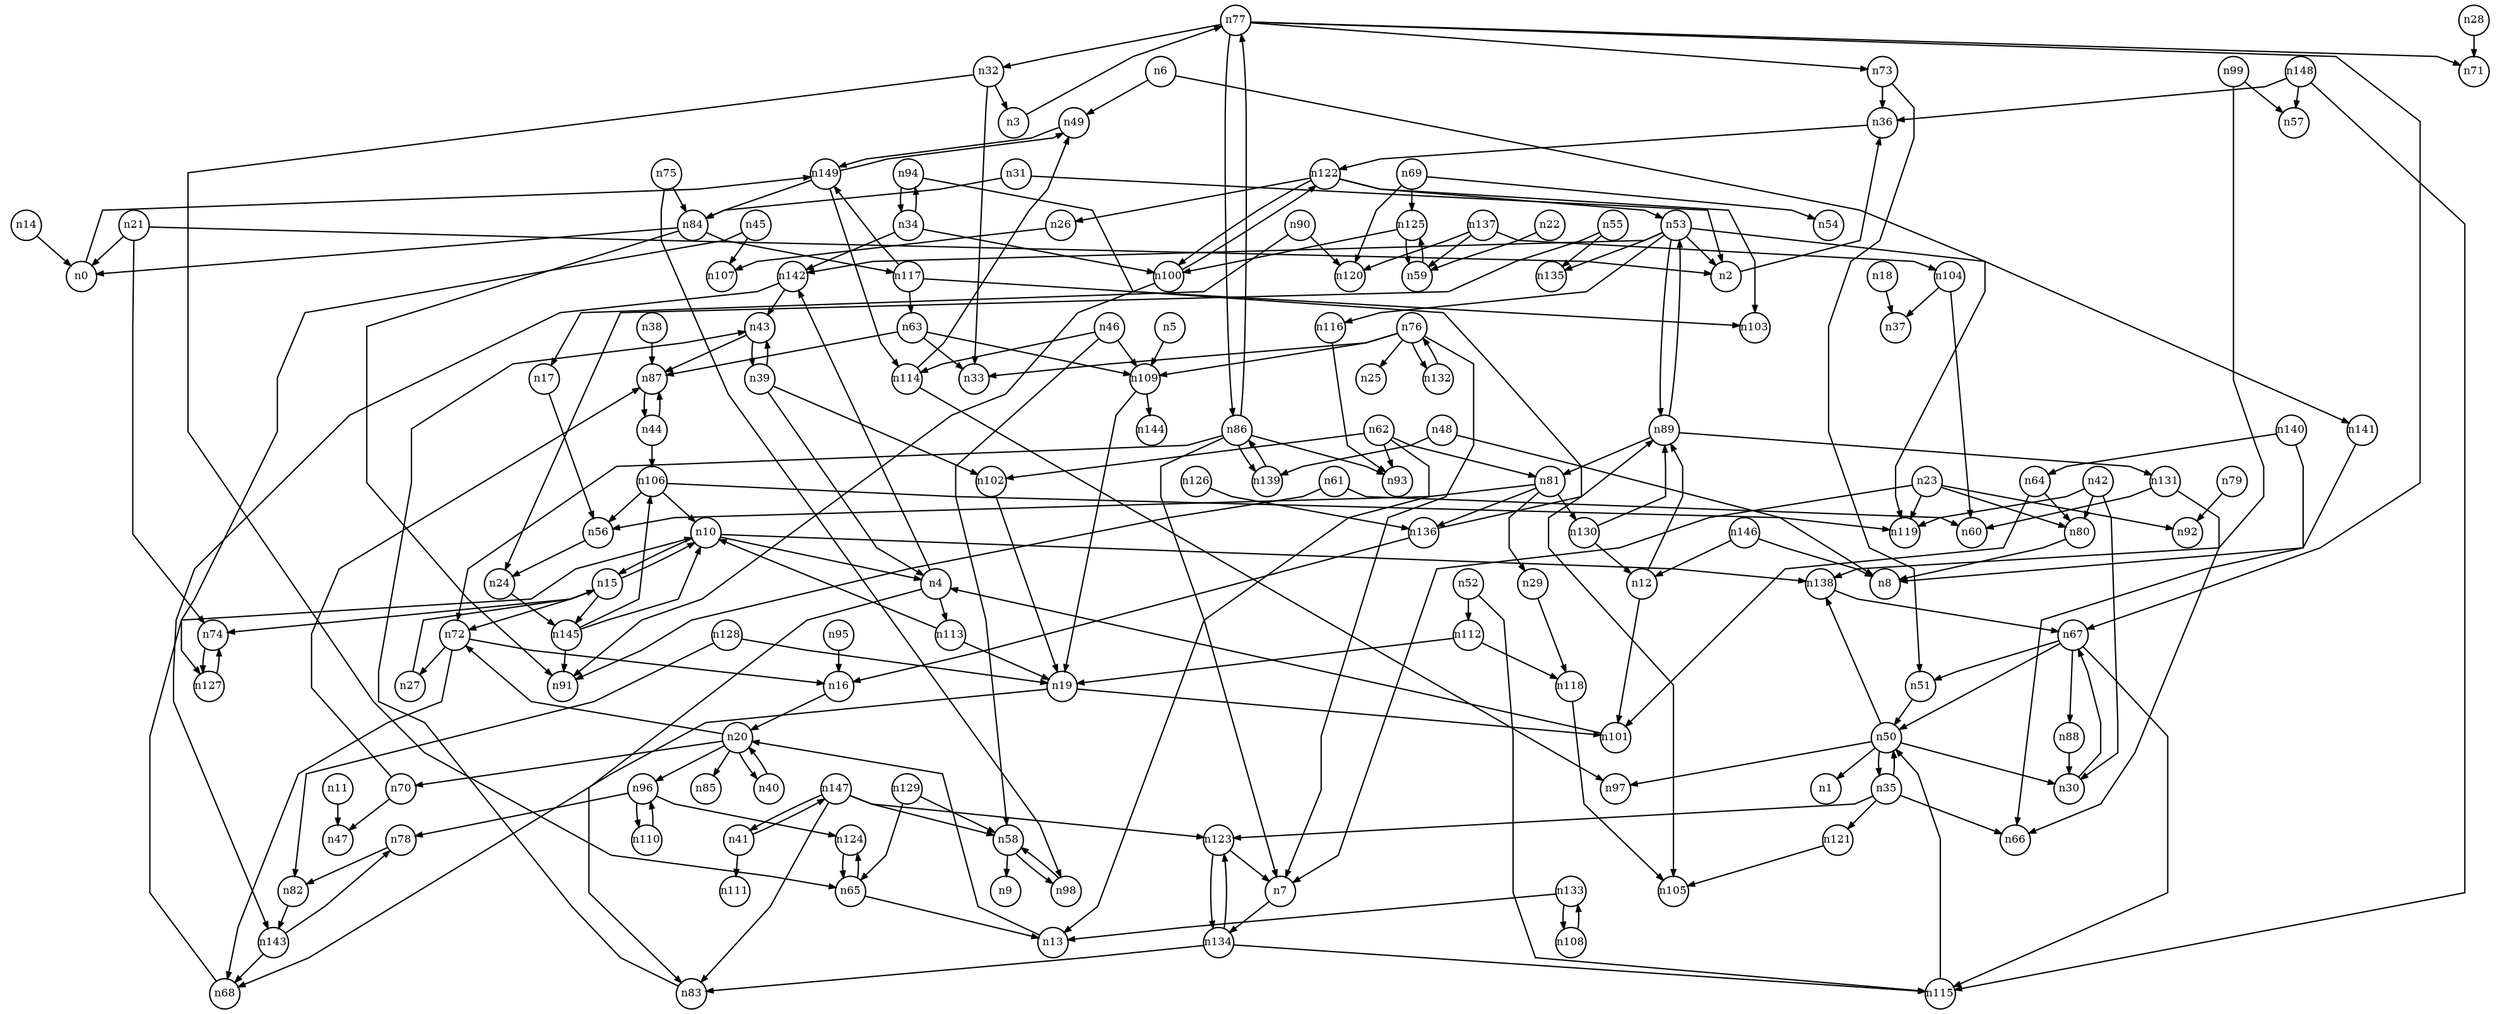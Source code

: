 digraph G{
splines=polyline;
ranksep=0.22;
nodesep=0.22;
nodesize=0.32;
fontsize=8
edge [arrowsize=0.5]
node [fontsize=8 shape=circle width=0.32 fixedsize=shape];

n36 -> n122
n2 -> n36
n83 -> n43
n4 -> n83
n4 -> n113
n4 -> n142
n113 -> n19
n113 -> n10
n142 -> n143
n142 -> n43
n109 -> n19
n109 -> n144
n5 -> n109
n49 -> n149
n6 -> n49
n6 -> n119
n10 -> n4
n10 -> n15
n10 -> n138
n15 -> n72
n15 -> n74
n15 -> n145
n15 -> n10
n138 -> n67
n11 -> n47
n101 -> n4
n12 -> n101
n12 -> n89
n0 -> n149
n14 -> n0
n72 -> n16
n72 -> n27
n72 -> n68
n74 -> n127
n145 -> n91
n145 -> n106
n145 -> n10
n56 -> n24
n17 -> n56
n18 -> n37
n68 -> n10
n19 -> n68
n19 -> n101
n40 -> n20
n20 -> n40
n20 -> n70
n20 -> n72
n20 -> n85
n20 -> n96
n70 -> n47
n70 -> n87
n96 -> n78
n96 -> n110
n96 -> n124
n21 -> n0
n21 -> n2
n21 -> n74
n59 -> n125
n22 -> n59
n7 -> n134
n23 -> n7
n23 -> n80
n23 -> n92
n23 -> n119
n80 -> n8
n26 -> n107
n28 -> n71
n118 -> n105
n29 -> n118
n67 -> n51
n67 -> n88
n67 -> n115
n67 -> n50
n30 -> n67
n31 -> n2
n31 -> n84
n84 -> n0
n84 -> n91
n84 -> n117
n3 -> n77
n32 -> n3
n32 -> n33
n32 -> n65
n65 -> n13
n65 -> n124
n94 -> n105
n94 -> n34
n34 -> n94
n34 -> n100
n34 -> n142
n100 -> n91
n100 -> n122
n35 -> n66
n35 -> n121
n35 -> n123
n35 -> n50
n121 -> n105
n123 -> n7
n123 -> n134
n87 -> n44
n38 -> n87
n39 -> n4
n39 -> n102
n39 -> n43
n102 -> n19
n41 -> n111
n41 -> n147
n42 -> n30
n42 -> n80
n42 -> n119
n43 -> n39
n43 -> n87
n44 -> n87
n44 -> n106
n106 -> n56
n106 -> n119
n106 -> n10
n45 -> n107
n45 -> n127
n127 -> n74
n58 -> n9
n58 -> n98
n46 -> n58
n46 -> n109
n46 -> n114
n114 -> n97
n114 -> n49
n48 -> n8
n48 -> n139
n139 -> n86
n149 -> n84
n149 -> n114
n149 -> n49
n50 -> n1
n50 -> n30
n50 -> n35
n50 -> n97
n50 -> n138
n112 -> n19
n112 -> n118
n52 -> n112
n52 -> n115
n115 -> n50
n53 -> n2
n53 -> n89
n53 -> n116
n53 -> n135
n53 -> n141
n53 -> n142
n89 -> n81
n89 -> n131
n89 -> n53
n116 -> n93
n141 -> n8
n24 -> n145
n55 -> n24
n55 -> n135
n61 -> n60
n61 -> n91
n13 -> n20
n62 -> n13
n62 -> n81
n62 -> n93
n62 -> n102
n81 -> n29
n81 -> n56
n81 -> n130
n81 -> n136
n63 -> n33
n63 -> n87
n63 -> n109
n64 -> n80
n64 -> n101
n51 -> n50
n88 -> n30
n69 -> n54
n69 -> n120
n69 -> n125
n125 -> n59
n125 -> n100
n16 -> n20
n27 -> n15
n73 -> n36
n73 -> n51
n75 -> n84
n75 -> n98
n98 -> n58
n76 -> n7
n76 -> n25
n76 -> n33
n76 -> n109
n76 -> n132
n132 -> n76
n77 -> n32
n77 -> n67
n77 -> n71
n77 -> n73
n77 -> n86
n82 -> n143
n78 -> n82
n79 -> n92
n130 -> n12
n130 -> n89
n136 -> n16
n136 -> n89
n143 -> n68
n143 -> n78
n86 -> n7
n86 -> n72
n86 -> n77
n86 -> n93
n86 -> n139
n131 -> n60
n131 -> n66
n90 -> n17
n90 -> n120
n95 -> n16
n110 -> n96
n124 -> n65
n99 -> n57
n99 -> n138
n104 -> n37
n104 -> n60
n133 -> n13
n133 -> n108
n108 -> n133
n117 -> n63
n117 -> n103
n117 -> n149
n122 -> n26
n122 -> n53
n122 -> n100
n122 -> n103
n126 -> n136
n128 -> n19
n128 -> n82
n129 -> n58
n129 -> n65
n134 -> n83
n134 -> n115
n134 -> n123
n137 -> n59
n137 -> n104
n137 -> n120
n140 -> n64
n140 -> n66
n146 -> n8
n146 -> n12
n147 -> n41
n147 -> n58
n147 -> n83
n147 -> n123
n148 -> n36
n148 -> n57
n148 -> n115
}
